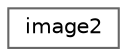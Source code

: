 digraph "Graphical Class Hierarchy"
{
 // LATEX_PDF_SIZE
  bgcolor="transparent";
  edge [fontname=Helvetica,fontsize=10,labelfontname=Helvetica,labelfontsize=10];
  node [fontname=Helvetica,fontsize=10,shape=box,height=0.2,width=0.4];
  rankdir="LR";
  Node0 [id="Node000000",label="image2",height=0.2,width=0.4,color="grey40", fillcolor="white", style="filled",URL="$d5/d31/structimage2.html",tooltip=" "];
}

